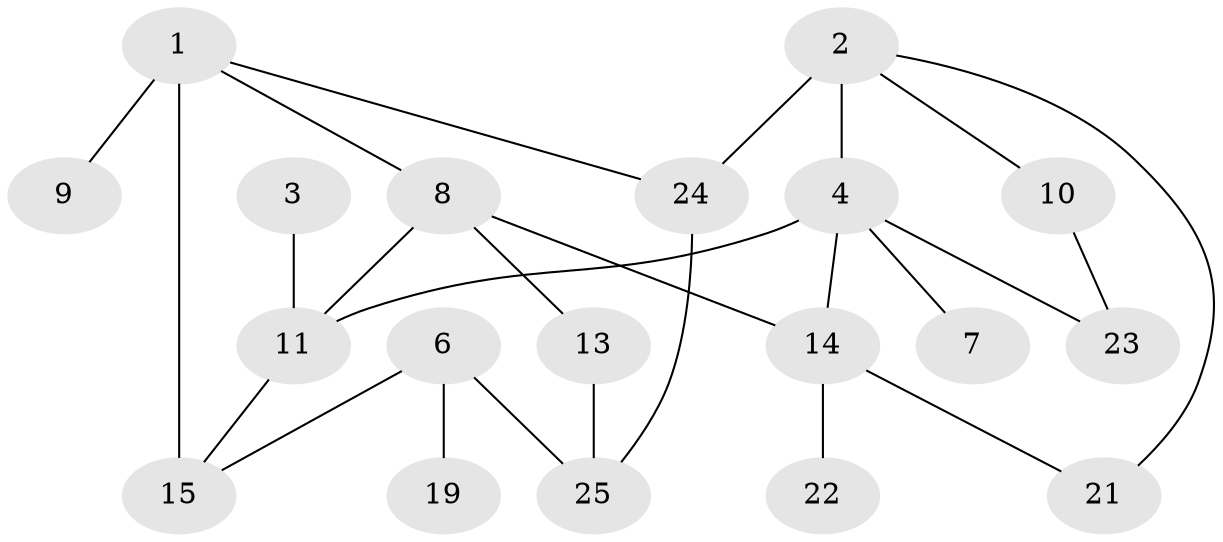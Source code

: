 // original degree distribution, {3: 0.18518518518518517, 4: 0.12962962962962962, 1: 0.24074074074074073, 2: 0.2222222222222222, 0: 0.14814814814814814, 5: 0.05555555555555555, 6: 0.018518518518518517}
// Generated by graph-tools (version 1.1) at 2025/33/03/09/25 02:33:50]
// undirected, 19 vertices, 25 edges
graph export_dot {
graph [start="1"]
  node [color=gray90,style=filled];
  1;
  2;
  3;
  4;
  6;
  7;
  8;
  9;
  10;
  11;
  13;
  14;
  15;
  19;
  21;
  22;
  23;
  24;
  25;
  1 -- 8 [weight=2.0];
  1 -- 9 [weight=1.0];
  1 -- 15 [weight=3.0];
  1 -- 24 [weight=1.0];
  2 -- 4 [weight=1.0];
  2 -- 10 [weight=1.0];
  2 -- 21 [weight=1.0];
  2 -- 24 [weight=2.0];
  3 -- 11 [weight=1.0];
  4 -- 7 [weight=1.0];
  4 -- 11 [weight=2.0];
  4 -- 14 [weight=2.0];
  4 -- 23 [weight=1.0];
  6 -- 15 [weight=1.0];
  6 -- 19 [weight=1.0];
  6 -- 25 [weight=1.0];
  8 -- 11 [weight=1.0];
  8 -- 13 [weight=1.0];
  8 -- 14 [weight=1.0];
  10 -- 23 [weight=1.0];
  11 -- 15 [weight=1.0];
  13 -- 25 [weight=1.0];
  14 -- 21 [weight=1.0];
  14 -- 22 [weight=1.0];
  24 -- 25 [weight=1.0];
}
